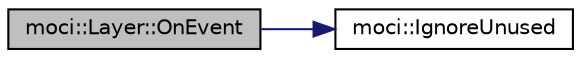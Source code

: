 digraph "moci::Layer::OnEvent"
{
 // INTERACTIVE_SVG=YES
  edge [fontname="Helvetica",fontsize="10",labelfontname="Helvetica",labelfontsize="10"];
  node [fontname="Helvetica",fontsize="10",shape=record];
  rankdir="LR";
  Node5 [label="moci::Layer::OnEvent",height=0.2,width=0.4,color="black", fillcolor="grey75", style="filled", fontcolor="black"];
  Node5 -> Node6 [color="midnightblue",fontsize="10",style="solid",fontname="Helvetica"];
  Node6 [label="moci::IgnoreUnused",height=0.2,width=0.4,color="black", fillcolor="white", style="filled",URL="$namespacemoci.html#ae476b7800a4885ccb9a99952efba1628"];
}
